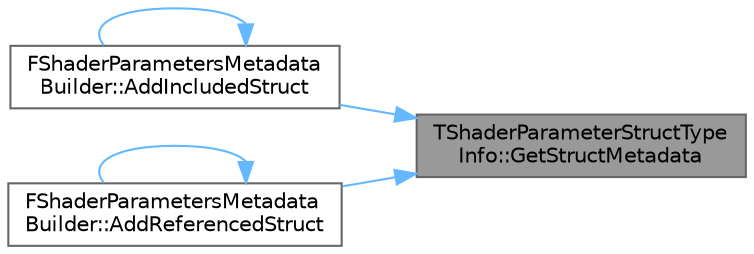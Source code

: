 digraph "TShaderParameterStructTypeInfo::GetStructMetadata"
{
 // INTERACTIVE_SVG=YES
 // LATEX_PDF_SIZE
  bgcolor="transparent";
  edge [fontname=Helvetica,fontsize=10,labelfontname=Helvetica,labelfontsize=10];
  node [fontname=Helvetica,fontsize=10,shape=box,height=0.2,width=0.4];
  rankdir="RL";
  Node1 [id="Node000001",label="TShaderParameterStructType\lInfo::GetStructMetadata",height=0.2,width=0.4,color="gray40", fillcolor="grey60", style="filled", fontcolor="black",tooltip=" "];
  Node1 -> Node2 [id="edge1_Node000001_Node000002",dir="back",color="steelblue1",style="solid",tooltip=" "];
  Node2 [id="Node000002",label="FShaderParametersMetadata\lBuilder::AddIncludedStruct",height=0.2,width=0.4,color="grey40", fillcolor="white", style="filled",URL="$d6/d28/classFShaderParametersMetadataBuilder.html#afed6e04bbee07b0c209d4a50a27be179",tooltip=" "];
  Node2 -> Node2 [id="edge2_Node000002_Node000002",dir="back",color="steelblue1",style="solid",tooltip=" "];
  Node1 -> Node3 [id="edge3_Node000001_Node000003",dir="back",color="steelblue1",style="solid",tooltip=" "];
  Node3 [id="Node000003",label="FShaderParametersMetadata\lBuilder::AddReferencedStruct",height=0.2,width=0.4,color="grey40", fillcolor="white", style="filled",URL="$d6/d28/classFShaderParametersMetadataBuilder.html#a1a37f9ebd13dea73c030807738a84612",tooltip=" "];
  Node3 -> Node3 [id="edge4_Node000003_Node000003",dir="back",color="steelblue1",style="solid",tooltip=" "];
}
